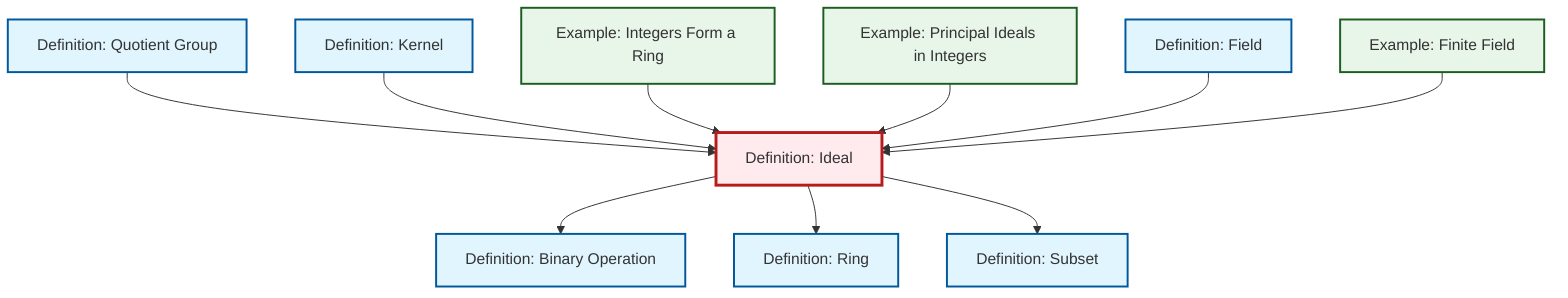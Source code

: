 graph TD
    classDef definition fill:#e1f5fe,stroke:#01579b,stroke-width:2px
    classDef theorem fill:#f3e5f5,stroke:#4a148c,stroke-width:2px
    classDef axiom fill:#fff3e0,stroke:#e65100,stroke-width:2px
    classDef example fill:#e8f5e9,stroke:#1b5e20,stroke-width:2px
    classDef current fill:#ffebee,stroke:#b71c1c,stroke-width:3px
    def-kernel["Definition: Kernel"]:::definition
    def-field["Definition: Field"]:::definition
    def-subset["Definition: Subset"]:::definition
    def-quotient-group["Definition: Quotient Group"]:::definition
    def-ring["Definition: Ring"]:::definition
    def-binary-operation["Definition: Binary Operation"]:::definition
    def-ideal["Definition: Ideal"]:::definition
    ex-integers-ring["Example: Integers Form a Ring"]:::example
    ex-finite-field["Example: Finite Field"]:::example
    ex-principal-ideal["Example: Principal Ideals in Integers"]:::example
    def-quotient-group --> def-ideal
    def-ideal --> def-binary-operation
    def-kernel --> def-ideal
    ex-integers-ring --> def-ideal
    ex-principal-ideal --> def-ideal
    def-field --> def-ideal
    ex-finite-field --> def-ideal
    def-ideal --> def-ring
    def-ideal --> def-subset
    class def-ideal current